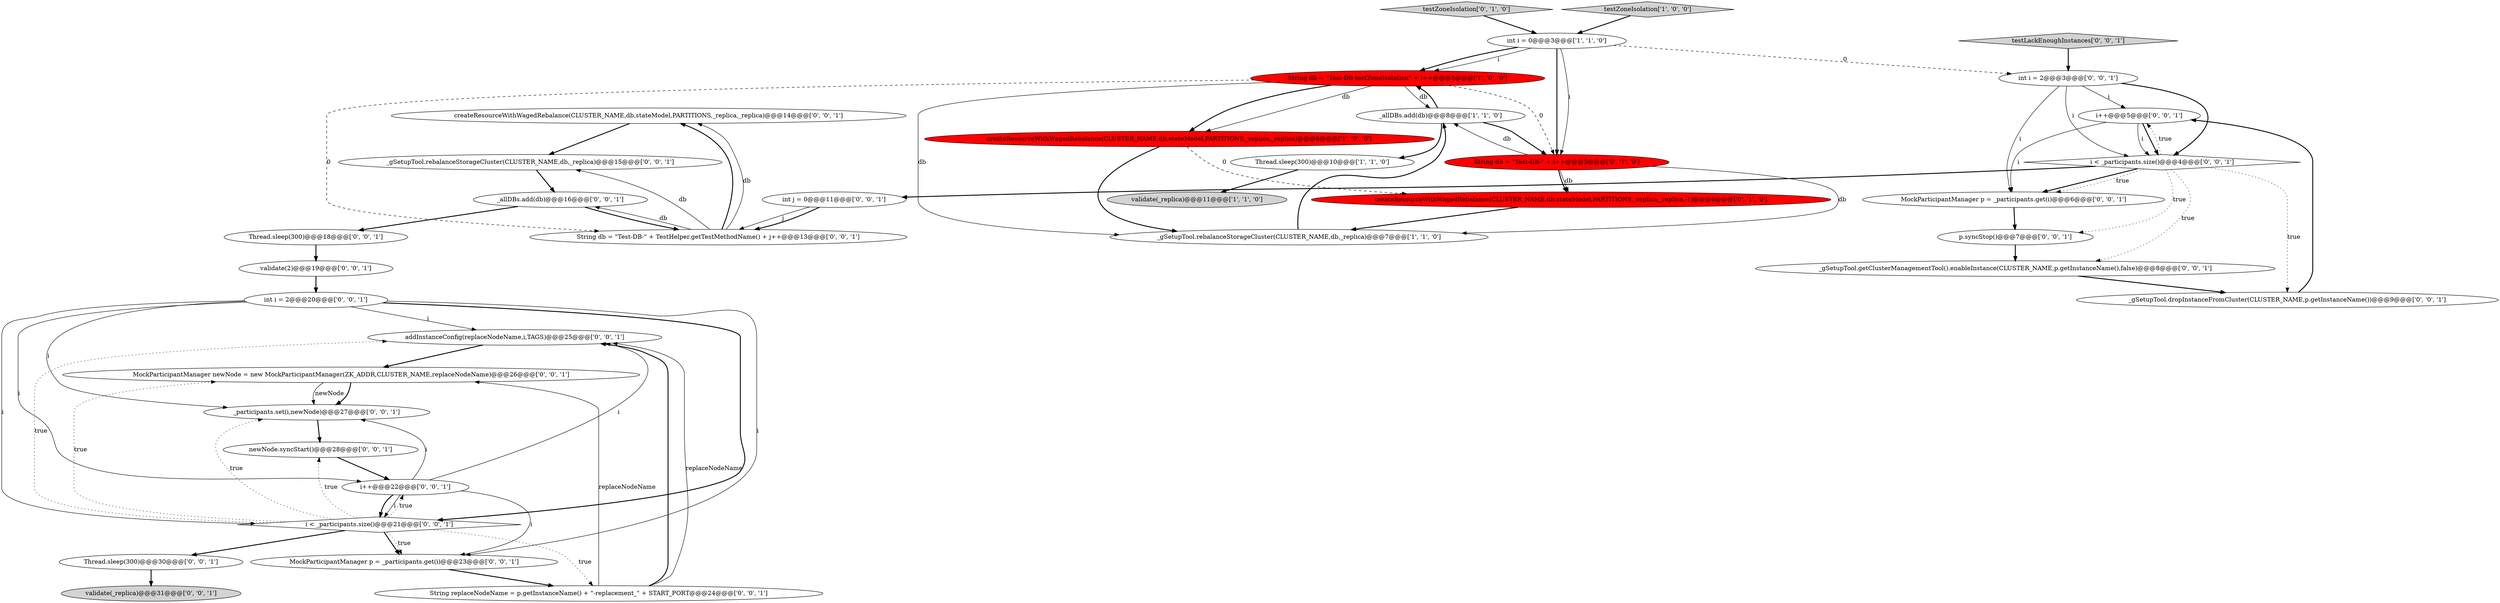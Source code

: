 digraph {
34 [style = filled, label = "createResourceWithWagedRebalance(CLUSTER_NAME,db,stateModel,PARTITIONS,_replica,_replica)@@@14@@@['0', '0', '1']", fillcolor = white, shape = ellipse image = "AAA0AAABBB3BBB"];
4 [style = filled, label = "int i = 0@@@3@@@['1', '1', '0']", fillcolor = white, shape = ellipse image = "AAA0AAABBB1BBB"];
12 [style = filled, label = "addInstanceConfig(replaceNodeName,i,TAGS)@@@25@@@['0', '0', '1']", fillcolor = white, shape = ellipse image = "AAA0AAABBB3BBB"];
1 [style = filled, label = "String db = \"Test-DB-testZoneIsolation\" + i++@@@5@@@['1', '0', '0']", fillcolor = red, shape = ellipse image = "AAA1AAABBB1BBB"];
16 [style = filled, label = "int i = 2@@@20@@@['0', '0', '1']", fillcolor = white, shape = ellipse image = "AAA0AAABBB3BBB"];
21 [style = filled, label = "validate(_replica)@@@31@@@['0', '0', '1']", fillcolor = lightgray, shape = ellipse image = "AAA0AAABBB3BBB"];
29 [style = filled, label = "testLackEnoughInstances['0', '0', '1']", fillcolor = lightgray, shape = diamond image = "AAA0AAABBB3BBB"];
20 [style = filled, label = "_gSetupTool.rebalanceStorageCluster(CLUSTER_NAME,db,_replica)@@@15@@@['0', '0', '1']", fillcolor = white, shape = ellipse image = "AAA0AAABBB3BBB"];
28 [style = filled, label = "newNode.syncStart()@@@28@@@['0', '0', '1']", fillcolor = white, shape = ellipse image = "AAA0AAABBB3BBB"];
19 [style = filled, label = "i++@@@5@@@['0', '0', '1']", fillcolor = white, shape = ellipse image = "AAA0AAABBB3BBB"];
8 [style = filled, label = "testZoneIsolation['0', '1', '0']", fillcolor = lightgray, shape = diamond image = "AAA0AAABBB2BBB"];
10 [style = filled, label = "createResourceWithWagedRebalance(CLUSTER_NAME,db,stateModel,PARTITIONS,_replica,_replica,-1)@@@6@@@['0', '1', '0']", fillcolor = red, shape = ellipse image = "AAA1AAABBB2BBB"];
24 [style = filled, label = "validate(2)@@@19@@@['0', '0', '1']", fillcolor = white, shape = ellipse image = "AAA0AAABBB3BBB"];
0 [style = filled, label = "_allDBs.add(db)@@@8@@@['1', '1', '0']", fillcolor = white, shape = ellipse image = "AAA0AAABBB1BBB"];
11 [style = filled, label = "i++@@@22@@@['0', '0', '1']", fillcolor = white, shape = ellipse image = "AAA0AAABBB3BBB"];
14 [style = filled, label = "Thread.sleep(300)@@@30@@@['0', '0', '1']", fillcolor = white, shape = ellipse image = "AAA0AAABBB3BBB"];
17 [style = filled, label = "_gSetupTool.getClusterManagementTool().enableInstance(CLUSTER_NAME,p.getInstanceName(),false)@@@8@@@['0', '0', '1']", fillcolor = white, shape = ellipse image = "AAA0AAABBB3BBB"];
25 [style = filled, label = "_gSetupTool.dropInstanceFromCluster(CLUSTER_NAME,p.getInstanceName())@@@9@@@['0', '0', '1']", fillcolor = white, shape = ellipse image = "AAA0AAABBB3BBB"];
30 [style = filled, label = "String replaceNodeName = p.getInstanceName() + \"-replacement_\" + START_PORT@@@24@@@['0', '0', '1']", fillcolor = white, shape = ellipse image = "AAA0AAABBB3BBB"];
13 [style = filled, label = "MockParticipantManager newNode = new MockParticipantManager(ZK_ADDR,CLUSTER_NAME,replaceNodeName)@@@26@@@['0', '0', '1']", fillcolor = white, shape = ellipse image = "AAA0AAABBB3BBB"];
2 [style = filled, label = "createResourceWithWagedRebalance(CLUSTER_NAME,db,stateModel,PARTITIONS,_replica,_replica)@@@6@@@['1', '0', '0']", fillcolor = red, shape = ellipse image = "AAA1AAABBB1BBB"];
33 [style = filled, label = "MockParticipantManager p = _participants.get(i)@@@6@@@['0', '0', '1']", fillcolor = white, shape = ellipse image = "AAA0AAABBB3BBB"];
35 [style = filled, label = "int i = 2@@@3@@@['0', '0', '1']", fillcolor = white, shape = ellipse image = "AAA0AAABBB3BBB"];
7 [style = filled, label = "validate(_replica)@@@11@@@['1', '1', '0']", fillcolor = lightgray, shape = ellipse image = "AAA0AAABBB1BBB"];
26 [style = filled, label = "_allDBs.add(db)@@@16@@@['0', '0', '1']", fillcolor = white, shape = ellipse image = "AAA0AAABBB3BBB"];
6 [style = filled, label = "testZoneIsolation['1', '0', '0']", fillcolor = lightgray, shape = diamond image = "AAA0AAABBB1BBB"];
31 [style = filled, label = "_participants.set(i,newNode)@@@27@@@['0', '0', '1']", fillcolor = white, shape = ellipse image = "AAA0AAABBB3BBB"];
23 [style = filled, label = "i < _participants.size()@@@4@@@['0', '0', '1']", fillcolor = white, shape = diamond image = "AAA0AAABBB3BBB"];
32 [style = filled, label = "String db = \"Test-DB-\" + TestHelper.getTestMethodName() + j++@@@13@@@['0', '0', '1']", fillcolor = white, shape = ellipse image = "AAA0AAABBB3BBB"];
36 [style = filled, label = "i < _participants.size()@@@21@@@['0', '0', '1']", fillcolor = white, shape = diamond image = "AAA0AAABBB3BBB"];
15 [style = filled, label = "Thread.sleep(300)@@@18@@@['0', '0', '1']", fillcolor = white, shape = ellipse image = "AAA0AAABBB3BBB"];
27 [style = filled, label = "p.syncStop()@@@7@@@['0', '0', '1']", fillcolor = white, shape = ellipse image = "AAA0AAABBB3BBB"];
5 [style = filled, label = "_gSetupTool.rebalanceStorageCluster(CLUSTER_NAME,db,_replica)@@@7@@@['1', '1', '0']", fillcolor = white, shape = ellipse image = "AAA0AAABBB1BBB"];
22 [style = filled, label = "int j = 0@@@11@@@['0', '0', '1']", fillcolor = white, shape = ellipse image = "AAA0AAABBB3BBB"];
3 [style = filled, label = "Thread.sleep(300)@@@10@@@['1', '1', '0']", fillcolor = white, shape = ellipse image = "AAA0AAABBB1BBB"];
9 [style = filled, label = "String db = \"Test-DB-\" + i++@@@5@@@['0', '1', '0']", fillcolor = red, shape = ellipse image = "AAA1AAABBB2BBB"];
18 [style = filled, label = "MockParticipantManager p = _participants.get(i)@@@23@@@['0', '0', '1']", fillcolor = white, shape = ellipse image = "AAA0AAABBB3BBB"];
17->25 [style = bold, label=""];
34->20 [style = bold, label=""];
20->26 [style = bold, label=""];
4->1 [style = solid, label="i"];
18->30 [style = bold, label=""];
1->5 [style = solid, label="db"];
32->34 [style = bold, label=""];
9->10 [style = bold, label=""];
11->36 [style = bold, label=""];
36->11 [style = dotted, label="true"];
35->23 [style = bold, label=""];
16->11 [style = solid, label="i"];
23->33 [style = bold, label=""];
23->22 [style = bold, label=""];
5->0 [style = bold, label=""];
36->18 [style = bold, label=""];
26->15 [style = bold, label=""];
25->19 [style = bold, label=""];
27->17 [style = bold, label=""];
35->33 [style = solid, label="i"];
8->4 [style = bold, label=""];
13->31 [style = bold, label=""];
23->17 [style = dotted, label="true"];
36->13 [style = dotted, label="true"];
0->3 [style = bold, label=""];
16->36 [style = solid, label="i"];
26->32 [style = bold, label=""];
1->9 [style = dashed, label="0"];
22->32 [style = bold, label=""];
23->19 [style = dotted, label="true"];
36->14 [style = bold, label=""];
33->27 [style = bold, label=""];
36->31 [style = dotted, label="true"];
35->23 [style = solid, label="i"];
32->20 [style = solid, label="db"];
6->4 [style = bold, label=""];
11->12 [style = solid, label="i"];
3->7 [style = bold, label=""];
23->27 [style = dotted, label="true"];
31->28 [style = bold, label=""];
29->35 [style = bold, label=""];
23->33 [style = dotted, label="true"];
1->2 [style = solid, label="db"];
14->21 [style = bold, label=""];
4->35 [style = dashed, label="0"];
19->33 [style = solid, label="i"];
4->9 [style = bold, label=""];
4->9 [style = solid, label="i"];
16->36 [style = bold, label=""];
9->10 [style = solid, label="db"];
9->0 [style = solid, label="db"];
16->31 [style = solid, label="i"];
1->32 [style = dashed, label="0"];
36->28 [style = dotted, label="true"];
2->10 [style = dashed, label="0"];
35->19 [style = solid, label="i"];
12->13 [style = bold, label=""];
30->12 [style = bold, label=""];
32->34 [style = solid, label="db"];
10->5 [style = bold, label=""];
13->31 [style = solid, label="newNode"];
1->0 [style = solid, label="db"];
9->5 [style = solid, label="db"];
0->1 [style = bold, label=""];
4->1 [style = bold, label=""];
1->2 [style = bold, label=""];
36->18 [style = dotted, label="true"];
23->25 [style = dotted, label="true"];
36->30 [style = dotted, label="true"];
2->5 [style = bold, label=""];
19->23 [style = solid, label="i"];
0->9 [style = bold, label=""];
30->13 [style = solid, label="replaceNodeName"];
22->32 [style = solid, label="j"];
28->11 [style = bold, label=""];
11->31 [style = solid, label="i"];
16->18 [style = solid, label="i"];
30->12 [style = solid, label="replaceNodeName"];
36->12 [style = dotted, label="true"];
24->16 [style = bold, label=""];
11->36 [style = solid, label="i"];
32->26 [style = solid, label="db"];
19->23 [style = bold, label=""];
15->24 [style = bold, label=""];
16->12 [style = solid, label="i"];
11->18 [style = solid, label="i"];
}
